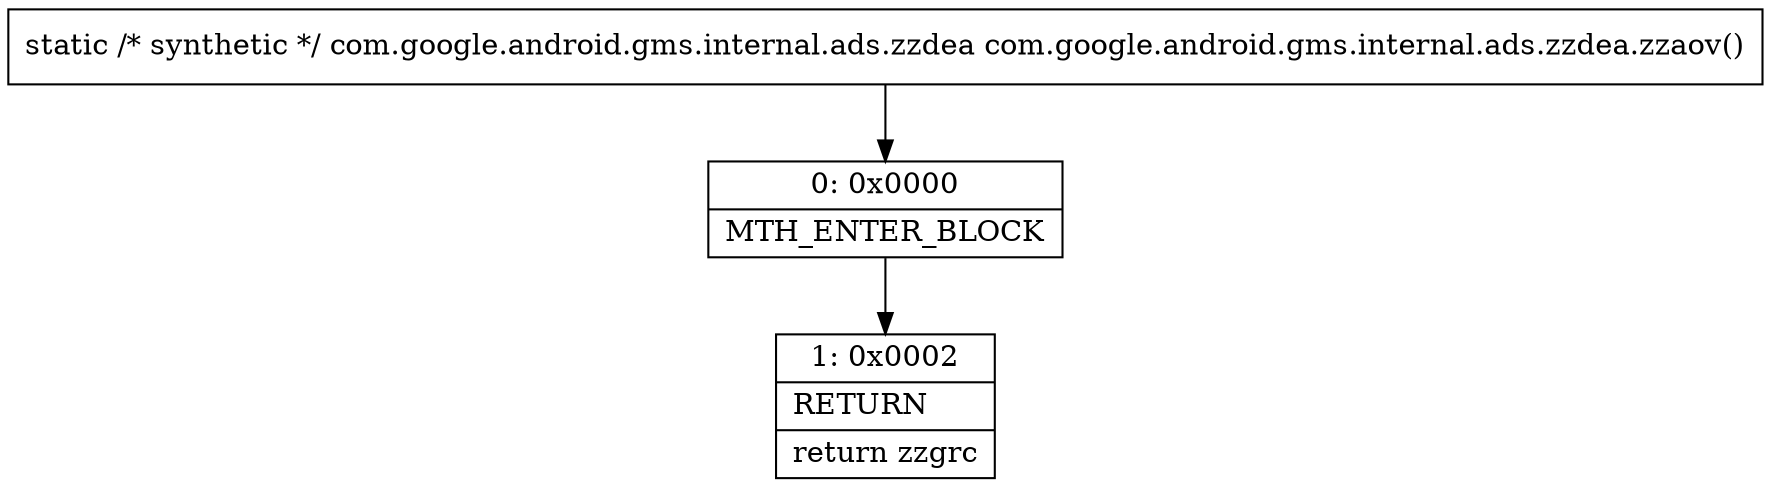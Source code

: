 digraph "CFG forcom.google.android.gms.internal.ads.zzdea.zzaov()Lcom\/google\/android\/gms\/internal\/ads\/zzdea;" {
Node_0 [shape=record,label="{0\:\ 0x0000|MTH_ENTER_BLOCK\l}"];
Node_1 [shape=record,label="{1\:\ 0x0002|RETURN\l|return zzgrc\l}"];
MethodNode[shape=record,label="{static \/* synthetic *\/ com.google.android.gms.internal.ads.zzdea com.google.android.gms.internal.ads.zzdea.zzaov() }"];
MethodNode -> Node_0;
Node_0 -> Node_1;
}

